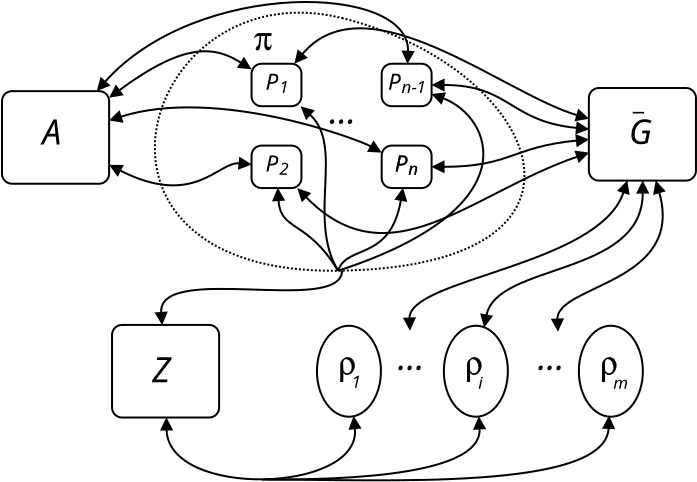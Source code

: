 <?xml version="1.0" encoding="UTF-8"?>
<dia:diagram xmlns:dia="http://www.lysator.liu.se/~alla/dia/">
  <dia:layer name="Fondo" visible="true" active="true">
    <dia:object type="Standard - Beziergon" version="0" id="O0">
      <dia:attribute name="obj_pos">
        <dia:point val="12.65,6.768"/>
      </dia:attribute>
      <dia:attribute name="obj_bb">
        <dia:rectangle val="3.257,6.452;21.838,19.458"/>
      </dia:attribute>
      <dia:attribute name="bez_points">
        <dia:point val="12.65,6.768"/>
        <dia:point val="22.58,9.218"/>
        <dia:point val="26.97,19.206"/>
        <dia:point val="12.47,19.406"/>
        <dia:point val="-2.03,19.606"/>
        <dia:point val="2.72,4.318"/>
      </dia:attribute>
      <dia:attribute name="corner_types">
        <dia:enum val="139472688"/>
        <dia:enum val="0"/>
        <dia:enum val="0"/>
      </dia:attribute>
      <dia:attribute name="line_width">
        <dia:real val="0.1"/>
      </dia:attribute>
      <dia:attribute name="show_background">
        <dia:boolean val="false"/>
      </dia:attribute>
      <dia:attribute name="line_style">
        <dia:enum val="4"/>
      </dia:attribute>
    </dia:object>
    <dia:object type="Standard - Text" version="1" id="O1">
      <dia:attribute name="obj_pos">
        <dia:point val="8.252,8.367"/>
      </dia:attribute>
      <dia:attribute name="obj_bb">
        <dia:rectangle val="8.252,6.664;9.182,8.739"/>
      </dia:attribute>
      <dia:attribute name="text">
        <dia:composite type="text">
          <dia:attribute name="string">
            <dia:string>#p#</dia:string>
          </dia:attribute>
          <dia:attribute name="font">
            <dia:font family="Symbol" style="0" name="Courier"/>
          </dia:attribute>
          <dia:attribute name="height">
            <dia:real val="2.117"/>
          </dia:attribute>
          <dia:attribute name="pos">
            <dia:point val="8.252,8.367"/>
          </dia:attribute>
          <dia:attribute name="color">
            <dia:color val="#000000"/>
          </dia:attribute>
          <dia:attribute name="alignment">
            <dia:enum val="0"/>
          </dia:attribute>
        </dia:composite>
      </dia:attribute>
      <dia:attribute name="valign">
        <dia:enum val="3"/>
      </dia:attribute>
    </dia:object>
    <dia:group>
      <dia:object type="Standard - Text" version="1" id="O2">
        <dia:attribute name="obj_pos">
          <dia:point val="3.173,24.979"/>
        </dia:attribute>
        <dia:attribute name="obj_bb">
          <dia:rectangle val="3.173,23.661;4.441,26.601"/>
        </dia:attribute>
        <dia:attribute name="text">
          <dia:composite type="text">
            <dia:attribute name="string">
              <dia:string>#Z#</dia:string>
            </dia:attribute>
            <dia:attribute name="font">
              <dia:font family="LMMathSymbols9" style="8" name="Courier"/>
            </dia:attribute>
            <dia:attribute name="height">
              <dia:real val="2.117"/>
            </dia:attribute>
            <dia:attribute name="pos">
              <dia:point val="3.173,24.979"/>
            </dia:attribute>
            <dia:attribute name="color">
              <dia:color val="#000000"/>
            </dia:attribute>
            <dia:attribute name="alignment">
              <dia:enum val="0"/>
            </dia:attribute>
          </dia:composite>
        </dia:attribute>
        <dia:attribute name="valign">
          <dia:enum val="3"/>
        </dia:attribute>
      </dia:object>
      <dia:object type="Standard - Box" version="0" id="O3">
        <dia:attribute name="obj_pos">
          <dia:point val="1.166,22.116"/>
        </dia:attribute>
        <dia:attribute name="obj_bb">
          <dia:rectangle val="1.116,22.066;6.571,26.796"/>
        </dia:attribute>
        <dia:attribute name="elem_corner">
          <dia:point val="1.166,22.116"/>
        </dia:attribute>
        <dia:attribute name="elem_width">
          <dia:real val="5.355"/>
        </dia:attribute>
        <dia:attribute name="elem_height">
          <dia:real val="4.63"/>
        </dia:attribute>
        <dia:attribute name="border_width">
          <dia:real val="0.1"/>
        </dia:attribute>
        <dia:attribute name="show_background">
          <dia:boolean val="false"/>
        </dia:attribute>
        <dia:attribute name="corner_radius">
          <dia:real val="0.5"/>
        </dia:attribute>
      </dia:object>
    </dia:group>
    <dia:object type="Standard - BezierLine" version="0" id="O4">
      <dia:attribute name="obj_pos">
        <dia:point val="9.39,10.118"/>
      </dia:attribute>
      <dia:attribute name="obj_bb">
        <dia:rectangle val="1.0,8.466;8.162,10.792"/>
      </dia:attribute>
      <dia:attribute name="bez_points">
        <dia:point val="9.39,10.118"/>
        <dia:point val="7.62,9.006"/>
        <dia:point val="2.112,9.95"/>
        <dia:point val="-1.657,12.741"/>
      </dia:attribute>
      <dia:attribute name="corner_types">
        <dia:enum val="0"/>
        <dia:enum val="0"/>
      </dia:attribute>
      <dia:attribute name="start_arrow">
        <dia:enum val="3"/>
      </dia:attribute>
      <dia:attribute name="start_arrow_length">
        <dia:real val="0.5"/>
      </dia:attribute>
      <dia:attribute name="start_arrow_width">
        <dia:real val="0.5"/>
      </dia:attribute>
      <dia:attribute name="end_arrow">
        <dia:enum val="3"/>
      </dia:attribute>
      <dia:attribute name="end_arrow_length">
        <dia:real val="0.5"/>
      </dia:attribute>
      <dia:attribute name="end_arrow_width">
        <dia:real val="0.5"/>
      </dia:attribute>
      <dia:connections>
        <dia:connection handle="0" to="O10" connection="8"/>
        <dia:connection handle="3" to="O27" connection="8"/>
      </dia:connections>
    </dia:object>
    <dia:object type="Standard - BezierLine" version="0" id="O5">
      <dia:attribute name="obj_pos">
        <dia:point val="-1.657,12.741"/>
      </dia:attribute>
      <dia:attribute name="obj_bb">
        <dia:rectangle val="1.006,11.268;14.668,13.54"/>
      </dia:attribute>
      <dia:attribute name="bez_points">
        <dia:point val="-1.657,12.741"/>
        <dia:point val="3.663,11.05"/>
        <dia:point val="14.77,13.568"/>
        <dia:point val="15.897,14.211"/>
      </dia:attribute>
      <dia:attribute name="corner_types">
        <dia:enum val="0"/>
        <dia:enum val="0"/>
      </dia:attribute>
      <dia:attribute name="start_arrow">
        <dia:enum val="3"/>
      </dia:attribute>
      <dia:attribute name="start_arrow_length">
        <dia:real val="0.5"/>
      </dia:attribute>
      <dia:attribute name="start_arrow_width">
        <dia:real val="0.5"/>
      </dia:attribute>
      <dia:attribute name="end_arrow">
        <dia:enum val="3"/>
      </dia:attribute>
      <dia:attribute name="end_arrow_length">
        <dia:real val="0.5"/>
      </dia:attribute>
      <dia:attribute name="end_arrow_width">
        <dia:real val="0.5"/>
      </dia:attribute>
      <dia:connections>
        <dia:connection handle="0" to="O27" connection="8"/>
        <dia:connection handle="3" to="O21" connection="8"/>
      </dia:connections>
    </dia:object>
    <dia:object type="Standard - BezierLine" version="0" id="O6">
      <dia:attribute name="obj_pos">
        <dia:point val="9.39,14.211"/>
      </dia:attribute>
      <dia:attribute name="obj_bb">
        <dia:rectangle val="1.003,14.03;8.147,15.104"/>
      </dia:attribute>
      <dia:attribute name="bez_points">
        <dia:point val="9.39,14.211"/>
        <dia:point val="7.77,14.056"/>
        <dia:point val="2.57,14.906"/>
        <dia:point val="-1.657,12.741"/>
      </dia:attribute>
      <dia:attribute name="corner_types">
        <dia:enum val="0"/>
        <dia:enum val="0"/>
      </dia:attribute>
      <dia:attribute name="start_arrow">
        <dia:enum val="3"/>
      </dia:attribute>
      <dia:attribute name="start_arrow_length">
        <dia:real val="0.5"/>
      </dia:attribute>
      <dia:attribute name="start_arrow_width">
        <dia:real val="0.5"/>
      </dia:attribute>
      <dia:attribute name="end_arrow">
        <dia:enum val="3"/>
      </dia:attribute>
      <dia:attribute name="end_arrow_length">
        <dia:real val="0.5"/>
      </dia:attribute>
      <dia:attribute name="end_arrow_width">
        <dia:real val="0.5"/>
      </dia:attribute>
      <dia:connections>
        <dia:connection handle="0" to="O13" connection="8"/>
        <dia:connection handle="3" to="O27" connection="8"/>
      </dia:connections>
    </dia:object>
    <dia:object type="Standard - Text" version="1" id="O7">
      <dia:attribute name="obj_pos">
        <dia:point val="12.033,12.075"/>
      </dia:attribute>
      <dia:attribute name="obj_bb">
        <dia:rectangle val="12.033,10.805;13.413,12.5"/>
      </dia:attribute>
      <dia:attribute name="text">
        <dia:composite type="text">
          <dia:attribute name="string">
            <dia:string>#...#</dia:string>
          </dia:attribute>
          <dia:attribute name="font">
            <dia:font family="LMMathItalic12" style="8" name="Courier"/>
          </dia:attribute>
          <dia:attribute name="height">
            <dia:real val="2.117"/>
          </dia:attribute>
          <dia:attribute name="pos">
            <dia:point val="12.033,12.075"/>
          </dia:attribute>
          <dia:attribute name="color">
            <dia:color val="#000000"/>
          </dia:attribute>
          <dia:attribute name="alignment">
            <dia:enum val="0"/>
          </dia:attribute>
        </dia:composite>
      </dia:attribute>
      <dia:attribute name="valign">
        <dia:enum val="3"/>
      </dia:attribute>
    </dia:object>
    <dia:group>
      <dia:group>
        <dia:object type="Standard - Text" version="1" id="O8">
          <dia:attribute name="obj_pos">
            <dia:point val="8.842,10.357"/>
          </dia:attribute>
          <dia:attribute name="obj_bb">
            <dia:rectangle val="8.842,9.51;9.627,10.64"/>
          </dia:attribute>
          <dia:attribute name="text">
            <dia:composite type="text">
              <dia:attribute name="string">
                <dia:string>#P#</dia:string>
              </dia:attribute>
              <dia:attribute name="font">
                <dia:font family="LMMathItalic12" style="8" name="Courier"/>
              </dia:attribute>
              <dia:attribute name="height">
                <dia:real val="1.411"/>
              </dia:attribute>
              <dia:attribute name="pos">
                <dia:point val="8.842,10.357"/>
              </dia:attribute>
              <dia:attribute name="color">
                <dia:color val="#000000"/>
              </dia:attribute>
              <dia:attribute name="alignment">
                <dia:enum val="0"/>
              </dia:attribute>
            </dia:composite>
          </dia:attribute>
          <dia:attribute name="valign">
            <dia:enum val="3"/>
          </dia:attribute>
        </dia:object>
        <dia:object type="Standard - Text" version="1" id="O9">
          <dia:attribute name="obj_pos">
            <dia:point val="9.524,10.514"/>
          </dia:attribute>
          <dia:attribute name="obj_bb">
            <dia:rectangle val="9.524,9.879;9.939,10.726"/>
          </dia:attribute>
          <dia:attribute name="text">
            <dia:composite type="text">
              <dia:attribute name="string">
                <dia:string>#1#</dia:string>
              </dia:attribute>
              <dia:attribute name="font">
                <dia:font family="LMMathItalic12" style="8" name="Courier"/>
              </dia:attribute>
              <dia:attribute name="height">
                <dia:real val="1.058"/>
              </dia:attribute>
              <dia:attribute name="pos">
                <dia:point val="9.524,10.514"/>
              </dia:attribute>
              <dia:attribute name="color">
                <dia:color val="#000000"/>
              </dia:attribute>
              <dia:attribute name="alignment">
                <dia:enum val="0"/>
              </dia:attribute>
            </dia:composite>
          </dia:attribute>
          <dia:attribute name="valign">
            <dia:enum val="3"/>
          </dia:attribute>
        </dia:object>
      </dia:group>
      <dia:object type="Standard - Box" version="0" id="O10">
        <dia:attribute name="obj_pos">
          <dia:point val="8.142,9.057"/>
        </dia:attribute>
        <dia:attribute name="obj_bb">
          <dia:rectangle val="8.092,9.007;10.688,11.229"/>
        </dia:attribute>
        <dia:attribute name="elem_corner">
          <dia:point val="8.142,9.057"/>
        </dia:attribute>
        <dia:attribute name="elem_width">
          <dia:real val="2.496"/>
        </dia:attribute>
        <dia:attribute name="elem_height">
          <dia:real val="2.123"/>
        </dia:attribute>
        <dia:attribute name="border_width">
          <dia:real val="0.1"/>
        </dia:attribute>
        <dia:attribute name="show_background">
          <dia:boolean val="false"/>
        </dia:attribute>
        <dia:attribute name="corner_radius">
          <dia:real val="0.5"/>
        </dia:attribute>
      </dia:object>
    </dia:group>
    <dia:group>
      <dia:group>
        <dia:object type="Standard - Text" version="1" id="O11">
          <dia:attribute name="obj_pos">
            <dia:point val="8.842,14.45"/>
          </dia:attribute>
          <dia:attribute name="obj_bb">
            <dia:rectangle val="8.842,13.602;9.627,14.732"/>
          </dia:attribute>
          <dia:attribute name="text">
            <dia:composite type="text">
              <dia:attribute name="string">
                <dia:string>#P#</dia:string>
              </dia:attribute>
              <dia:attribute name="font">
                <dia:font family="LMMathItalic12" style="8" name="Courier"/>
              </dia:attribute>
              <dia:attribute name="height">
                <dia:real val="1.411"/>
              </dia:attribute>
              <dia:attribute name="pos">
                <dia:point val="8.842,14.45"/>
              </dia:attribute>
              <dia:attribute name="color">
                <dia:color val="#000000"/>
              </dia:attribute>
              <dia:attribute name="alignment">
                <dia:enum val="0"/>
              </dia:attribute>
            </dia:composite>
          </dia:attribute>
          <dia:attribute name="valign">
            <dia:enum val="3"/>
          </dia:attribute>
        </dia:object>
        <dia:object type="Standard - Text" version="1" id="O12">
          <dia:attribute name="obj_pos">
            <dia:point val="9.524,14.607"/>
          </dia:attribute>
          <dia:attribute name="obj_bb">
            <dia:rectangle val="9.524,13.972;9.939,14.819"/>
          </dia:attribute>
          <dia:attribute name="text">
            <dia:composite type="text">
              <dia:attribute name="string">
                <dia:string>#2#</dia:string>
              </dia:attribute>
              <dia:attribute name="font">
                <dia:font family="LMMathItalic12" style="8" name="Courier"/>
              </dia:attribute>
              <dia:attribute name="height">
                <dia:real val="1.058"/>
              </dia:attribute>
              <dia:attribute name="pos">
                <dia:point val="9.524,14.607"/>
              </dia:attribute>
              <dia:attribute name="color">
                <dia:color val="#000000"/>
              </dia:attribute>
              <dia:attribute name="alignment">
                <dia:enum val="0"/>
              </dia:attribute>
            </dia:composite>
          </dia:attribute>
          <dia:attribute name="valign">
            <dia:enum val="3"/>
          </dia:attribute>
        </dia:object>
      </dia:group>
      <dia:object type="Standard - Box" version="0" id="O13">
        <dia:attribute name="obj_pos">
          <dia:point val="8.142,13.149"/>
        </dia:attribute>
        <dia:attribute name="obj_bb">
          <dia:rectangle val="8.092,13.099;10.688,15.322"/>
        </dia:attribute>
        <dia:attribute name="elem_corner">
          <dia:point val="8.142,13.149"/>
        </dia:attribute>
        <dia:attribute name="elem_width">
          <dia:real val="2.496"/>
        </dia:attribute>
        <dia:attribute name="elem_height">
          <dia:real val="2.123"/>
        </dia:attribute>
        <dia:attribute name="border_width">
          <dia:real val="0.1"/>
        </dia:attribute>
        <dia:attribute name="show_background">
          <dia:boolean val="false"/>
        </dia:attribute>
        <dia:attribute name="corner_radius">
          <dia:real val="0.5"/>
        </dia:attribute>
      </dia:object>
    </dia:group>
    <dia:group>
      <dia:group>
        <dia:object type="Standard - Text" version="1" id="O14">
          <dia:attribute name="obj_pos">
            <dia:point val="14.963,10.357"/>
          </dia:attribute>
          <dia:attribute name="obj_bb">
            <dia:rectangle val="14.963,9.51;15.748,10.64"/>
          </dia:attribute>
          <dia:attribute name="text">
            <dia:composite type="text">
              <dia:attribute name="string">
                <dia:string>#P#</dia:string>
              </dia:attribute>
              <dia:attribute name="font">
                <dia:font family="LMMathItalic12" style="8" name="Courier"/>
              </dia:attribute>
              <dia:attribute name="height">
                <dia:real val="1.411"/>
              </dia:attribute>
              <dia:attribute name="pos">
                <dia:point val="14.963,10.357"/>
              </dia:attribute>
              <dia:attribute name="color">
                <dia:color val="#000000"/>
              </dia:attribute>
              <dia:attribute name="alignment">
                <dia:enum val="0"/>
              </dia:attribute>
            </dia:composite>
          </dia:attribute>
          <dia:attribute name="valign">
            <dia:enum val="3"/>
          </dia:attribute>
        </dia:object>
        <dia:object type="Standard - Text" version="1" id="O15">
          <dia:attribute name="obj_pos">
            <dia:point val="15.645,10.514"/>
          </dia:attribute>
          <dia:attribute name="obj_bb">
            <dia:rectangle val="15.645,9.726;16.86,10.726"/>
          </dia:attribute>
          <dia:attribute name="text">
            <dia:composite type="text">
              <dia:attribute name="string">
                <dia:string>#n-1#</dia:string>
              </dia:attribute>
              <dia:attribute name="font">
                <dia:font family="LMMathItalic12" style="8" name="Courier"/>
              </dia:attribute>
              <dia:attribute name="height">
                <dia:real val="1.058"/>
              </dia:attribute>
              <dia:attribute name="pos">
                <dia:point val="15.645,10.514"/>
              </dia:attribute>
              <dia:attribute name="color">
                <dia:color val="#000000"/>
              </dia:attribute>
              <dia:attribute name="alignment">
                <dia:enum val="0"/>
              </dia:attribute>
            </dia:composite>
          </dia:attribute>
          <dia:attribute name="valign">
            <dia:enum val="3"/>
          </dia:attribute>
        </dia:object>
      </dia:group>
      <dia:object type="Standard - Box" version="0" id="O16">
        <dia:attribute name="obj_pos">
          <dia:point val="14.649,9.057"/>
        </dia:attribute>
        <dia:attribute name="obj_bb">
          <dia:rectangle val="14.599,9.007;17.195,11.229"/>
        </dia:attribute>
        <dia:attribute name="elem_corner">
          <dia:point val="14.649,9.057"/>
        </dia:attribute>
        <dia:attribute name="elem_width">
          <dia:real val="2.496"/>
        </dia:attribute>
        <dia:attribute name="elem_height">
          <dia:real val="2.123"/>
        </dia:attribute>
        <dia:attribute name="border_width">
          <dia:real val="0.1"/>
        </dia:attribute>
        <dia:attribute name="show_background">
          <dia:boolean val="false"/>
        </dia:attribute>
        <dia:attribute name="corner_radius">
          <dia:real val="0.5"/>
        </dia:attribute>
      </dia:object>
    </dia:group>
    <dia:group>
      <dia:group>
        <dia:object type="Standard - Text" version="1" id="O17">
          <dia:attribute name="obj_pos">
            <dia:point val="15.298,14.45"/>
          </dia:attribute>
          <dia:attribute name="obj_bb">
            <dia:rectangle val="15.298,13.602;16.083,14.732"/>
          </dia:attribute>
          <dia:attribute name="text">
            <dia:composite type="text">
              <dia:attribute name="string">
                <dia:string>#P#</dia:string>
              </dia:attribute>
              <dia:attribute name="font">
                <dia:font family="LMMathItalic12" style="8" name="Courier"/>
              </dia:attribute>
              <dia:attribute name="height">
                <dia:real val="1.411"/>
              </dia:attribute>
              <dia:attribute name="pos">
                <dia:point val="15.298,14.45"/>
              </dia:attribute>
              <dia:attribute name="color">
                <dia:color val="#000000"/>
              </dia:attribute>
              <dia:attribute name="alignment">
                <dia:enum val="0"/>
              </dia:attribute>
            </dia:composite>
          </dia:attribute>
          <dia:attribute name="valign">
            <dia:enum val="3"/>
          </dia:attribute>
        </dia:object>
        <dia:object type="Standard - Text" version="1" id="O18">
          <dia:attribute name="obj_pos">
            <dia:point val="15.98,14.607"/>
          </dia:attribute>
          <dia:attribute name="obj_bb">
            <dia:rectangle val="15.98,13.972;16.476,14.819"/>
          </dia:attribute>
          <dia:attribute name="text">
            <dia:composite type="text">
              <dia:attribute name="string">
                <dia:string>#n#</dia:string>
              </dia:attribute>
              <dia:attribute name="font">
                <dia:font family="LMMathItalic12" style="8" name="Courier"/>
              </dia:attribute>
              <dia:attribute name="height">
                <dia:real val="1.058"/>
              </dia:attribute>
              <dia:attribute name="pos">
                <dia:point val="15.98,14.607"/>
              </dia:attribute>
              <dia:attribute name="color">
                <dia:color val="#000000"/>
              </dia:attribute>
              <dia:attribute name="alignment">
                <dia:enum val="0"/>
              </dia:attribute>
            </dia:composite>
          </dia:attribute>
          <dia:attribute name="valign">
            <dia:enum val="3"/>
          </dia:attribute>
        </dia:object>
        <dia:object type="Standard - Text" version="1" id="O19">
          <dia:attribute name="obj_pos">
            <dia:point val="15.298,14.45"/>
          </dia:attribute>
          <dia:attribute name="obj_bb">
            <dia:rectangle val="15.298,13.602;16.083,14.732"/>
          </dia:attribute>
          <dia:attribute name="text">
            <dia:composite type="text">
              <dia:attribute name="string">
                <dia:string>#P#</dia:string>
              </dia:attribute>
              <dia:attribute name="font">
                <dia:font family="LMMathItalic12" style="8" name="Courier"/>
              </dia:attribute>
              <dia:attribute name="height">
                <dia:real val="1.411"/>
              </dia:attribute>
              <dia:attribute name="pos">
                <dia:point val="15.298,14.45"/>
              </dia:attribute>
              <dia:attribute name="color">
                <dia:color val="#000000"/>
              </dia:attribute>
              <dia:attribute name="alignment">
                <dia:enum val="0"/>
              </dia:attribute>
            </dia:composite>
          </dia:attribute>
          <dia:attribute name="valign">
            <dia:enum val="3"/>
          </dia:attribute>
        </dia:object>
        <dia:object type="Standard - Text" version="1" id="O20">
          <dia:attribute name="obj_pos">
            <dia:point val="15.98,14.607"/>
          </dia:attribute>
          <dia:attribute name="obj_bb">
            <dia:rectangle val="15.98,13.972;16.476,14.819"/>
          </dia:attribute>
          <dia:attribute name="text">
            <dia:composite type="text">
              <dia:attribute name="string">
                <dia:string>#n#</dia:string>
              </dia:attribute>
              <dia:attribute name="font">
                <dia:font family="LMMathItalic12" style="8" name="Courier"/>
              </dia:attribute>
              <dia:attribute name="height">
                <dia:real val="1.058"/>
              </dia:attribute>
              <dia:attribute name="pos">
                <dia:point val="15.98,14.607"/>
              </dia:attribute>
              <dia:attribute name="color">
                <dia:color val="#000000"/>
              </dia:attribute>
              <dia:attribute name="alignment">
                <dia:enum val="0"/>
              </dia:attribute>
            </dia:composite>
          </dia:attribute>
          <dia:attribute name="valign">
            <dia:enum val="3"/>
          </dia:attribute>
        </dia:object>
      </dia:group>
      <dia:object type="Standard - Box" version="0" id="O21">
        <dia:attribute name="obj_pos">
          <dia:point val="14.649,13.149"/>
        </dia:attribute>
        <dia:attribute name="obj_bb">
          <dia:rectangle val="14.599,13.099;17.195,15.322"/>
        </dia:attribute>
        <dia:attribute name="elem_corner">
          <dia:point val="14.649,13.149"/>
        </dia:attribute>
        <dia:attribute name="elem_width">
          <dia:real val="2.496"/>
        </dia:attribute>
        <dia:attribute name="elem_height">
          <dia:real val="2.123"/>
        </dia:attribute>
        <dia:attribute name="border_width">
          <dia:real val="0.1"/>
        </dia:attribute>
        <dia:attribute name="show_background">
          <dia:boolean val="false"/>
        </dia:attribute>
        <dia:attribute name="corner_radius">
          <dia:real val="0.5"/>
        </dia:attribute>
      </dia:object>
    </dia:group>
    <dia:object type="Standard - BezierLine" version="0" id="O22">
      <dia:attribute name="obj_pos">
        <dia:point val="9.39,14.211"/>
      </dia:attribute>
      <dia:attribute name="obj_bb">
        <dia:rectangle val="9.405,15.269;12.539,19.475"/>
      </dia:attribute>
      <dia:attribute name="bez_points">
        <dia:point val="9.39,14.211"/>
        <dia:point val="9.52,16.356"/>
        <dia:point val="10.893,16.806"/>
        <dia:point val="12.47,19.406"/>
      </dia:attribute>
      <dia:attribute name="corner_types">
        <dia:enum val="0"/>
        <dia:enum val="0"/>
      </dia:attribute>
      <dia:attribute name="start_arrow">
        <dia:enum val="3"/>
      </dia:attribute>
      <dia:attribute name="start_arrow_length">
        <dia:real val="0.5"/>
      </dia:attribute>
      <dia:attribute name="start_arrow_width">
        <dia:real val="0.5"/>
      </dia:attribute>
      <dia:connections>
        <dia:connection handle="0" to="O13" connection="8"/>
        <dia:connection handle="3" to="O0" connection="2"/>
      </dia:connections>
    </dia:object>
    <dia:object type="Standard - BezierLine" version="0" id="O23">
      <dia:attribute name="obj_pos">
        <dia:point val="9.39,10.118"/>
      </dia:attribute>
      <dia:attribute name="obj_bb">
        <dia:rectangle val="10.57,11.159;12.539,19.475"/>
      </dia:attribute>
      <dia:attribute name="bez_points">
        <dia:point val="9.39,10.118"/>
        <dia:point val="11.562,12.05"/>
        <dia:point val="10.893,16.806"/>
        <dia:point val="12.47,19.406"/>
      </dia:attribute>
      <dia:attribute name="corner_types">
        <dia:enum val="0"/>
        <dia:enum val="0"/>
      </dia:attribute>
      <dia:attribute name="start_arrow">
        <dia:enum val="3"/>
      </dia:attribute>
      <dia:attribute name="start_arrow_length">
        <dia:real val="0.5"/>
      </dia:attribute>
      <dia:attribute name="start_arrow_width">
        <dia:real val="0.5"/>
      </dia:attribute>
      <dia:connections>
        <dia:connection handle="0" to="O10" connection="8"/>
        <dia:connection handle="3" to="O0" connection="2"/>
      </dia:connections>
    </dia:object>
    <dia:object type="Standard - BezierLine" version="0" id="O24">
      <dia:attribute name="obj_pos">
        <dia:point val="12.47,19.406"/>
      </dia:attribute>
      <dia:attribute name="obj_bb">
        <dia:rectangle val="12.407,15.264;15.764,19.469"/>
      </dia:attribute>
      <dia:attribute name="bez_points">
        <dia:point val="12.47,19.406"/>
        <dia:point val="12.92,18.056"/>
        <dia:point val="15.27,17.856"/>
        <dia:point val="15.897,14.211"/>
      </dia:attribute>
      <dia:attribute name="corner_types">
        <dia:enum val="0"/>
        <dia:enum val="0"/>
      </dia:attribute>
      <dia:attribute name="end_arrow">
        <dia:enum val="3"/>
      </dia:attribute>
      <dia:attribute name="end_arrow_length">
        <dia:real val="0.5"/>
      </dia:attribute>
      <dia:attribute name="end_arrow_width">
        <dia:real val="0.5"/>
      </dia:attribute>
      <dia:connections>
        <dia:connection handle="0" to="O0" connection="2"/>
        <dia:connection handle="3" to="O21" connection="8"/>
      </dia:connections>
    </dia:object>
    <dia:object type="Standard - BezierLine" version="0" id="O25">
      <dia:attribute name="obj_pos">
        <dia:point val="15.897,10.118"/>
      </dia:attribute>
      <dia:attribute name="obj_bb">
        <dia:rectangle val="12.407,10.527;19.689,19.469"/>
      </dia:attribute>
      <dia:attribute name="bez_points">
        <dia:point val="15.897,10.118"/>
        <dia:point val="18.87,11.206"/>
        <dia:point val="22.17,16.256"/>
        <dia:point val="12.47,19.406"/>
      </dia:attribute>
      <dia:attribute name="corner_types">
        <dia:enum val="0"/>
        <dia:enum val="0"/>
      </dia:attribute>
      <dia:attribute name="start_arrow">
        <dia:enum val="3"/>
      </dia:attribute>
      <dia:attribute name="start_arrow_length">
        <dia:real val="0.5"/>
      </dia:attribute>
      <dia:attribute name="start_arrow_width">
        <dia:real val="0.5"/>
      </dia:attribute>
      <dia:connections>
        <dia:connection handle="0" to="O16" connection="8"/>
        <dia:connection handle="3" to="O0" connection="2"/>
      </dia:connections>
    </dia:object>
    <dia:group>
      <dia:object type="Standard - Text" version="1" id="O26">
        <dia:attribute name="obj_pos">
          <dia:point val="-2.328,13.089"/>
        </dia:attribute>
        <dia:attribute name="obj_bb">
          <dia:rectangle val="-2.328,11.771;-0.938,14.711"/>
        </dia:attribute>
        <dia:attribute name="text">
          <dia:composite type="text">
            <dia:attribute name="string">
              <dia:string>#A#</dia:string>
            </dia:attribute>
            <dia:attribute name="font">
              <dia:font family="LMMathSymbols9" style="8" name="Courier"/>
            </dia:attribute>
            <dia:attribute name="height">
              <dia:real val="2.117"/>
            </dia:attribute>
            <dia:attribute name="pos">
              <dia:point val="-2.328,13.089"/>
            </dia:attribute>
            <dia:attribute name="color">
              <dia:color val="#000000"/>
            </dia:attribute>
            <dia:attribute name="alignment">
              <dia:enum val="0"/>
            </dia:attribute>
          </dia:composite>
        </dia:attribute>
        <dia:attribute name="valign">
          <dia:enum val="3"/>
        </dia:attribute>
      </dia:object>
      <dia:object type="Standard - Box" version="0" id="O27">
        <dia:attribute name="obj_pos">
          <dia:point val="-4.335,10.426"/>
        </dia:attribute>
        <dia:attribute name="obj_bb">
          <dia:rectangle val="-4.385,10.376;1.07,15.106"/>
        </dia:attribute>
        <dia:attribute name="elem_corner">
          <dia:point val="-4.335,10.426"/>
        </dia:attribute>
        <dia:attribute name="elem_width">
          <dia:real val="5.355"/>
        </dia:attribute>
        <dia:attribute name="elem_height">
          <dia:real val="4.63"/>
        </dia:attribute>
        <dia:attribute name="border_width">
          <dia:real val="0.1"/>
        </dia:attribute>
        <dia:attribute name="show_background">
          <dia:boolean val="false"/>
        </dia:attribute>
        <dia:attribute name="corner_radius">
          <dia:real val="0.5"/>
        </dia:attribute>
      </dia:object>
    </dia:group>
    <dia:object type="Standard - BezierLine" version="0" id="O28">
      <dia:attribute name="obj_pos">
        <dia:point val="15.897,10.118"/>
      </dia:attribute>
      <dia:attribute name="obj_bb">
        <dia:rectangle val="0.374,6.045;15.996,10.447"/>
      </dia:attribute>
      <dia:attribute name="bez_points">
        <dia:point val="15.897,10.118"/>
        <dia:point val="16.062,6.15"/>
        <dia:point val="3.312,7.15"/>
        <dia:point val="-1.657,12.741"/>
      </dia:attribute>
      <dia:attribute name="corner_types">
        <dia:enum val="0"/>
        <dia:enum val="0"/>
      </dia:attribute>
      <dia:attribute name="start_arrow">
        <dia:enum val="3"/>
      </dia:attribute>
      <dia:attribute name="start_arrow_length">
        <dia:real val="0.5"/>
      </dia:attribute>
      <dia:attribute name="start_arrow_width">
        <dia:real val="0.5"/>
      </dia:attribute>
      <dia:attribute name="end_arrow">
        <dia:enum val="3"/>
      </dia:attribute>
      <dia:attribute name="end_arrow_length">
        <dia:real val="0.5"/>
      </dia:attribute>
      <dia:attribute name="end_arrow_width">
        <dia:real val="0.5"/>
      </dia:attribute>
      <dia:connections>
        <dia:connection handle="0" to="O16" connection="8"/>
        <dia:connection handle="3" to="O27" connection="8"/>
      </dia:connections>
    </dia:object>
    <dia:object type="Standard - BezierLine" version="0" id="O29">
      <dia:attribute name="obj_pos">
        <dia:point val="9.39,10.118"/>
      </dia:attribute>
      <dia:attribute name="obj_bb">
        <dia:rectangle val="10.25,7.414;25.019,11.849"/>
      </dia:attribute>
      <dia:attribute name="bez_points">
        <dia:point val="9.39,10.118"/>
        <dia:point val="12.963,5.85"/>
        <dia:point val="23.462,11.35"/>
        <dia:point val="27.685,12.585"/>
      </dia:attribute>
      <dia:attribute name="corner_types">
        <dia:enum val="0"/>
        <dia:enum val="0"/>
      </dia:attribute>
      <dia:attribute name="start_arrow">
        <dia:enum val="3"/>
      </dia:attribute>
      <dia:attribute name="start_arrow_length">
        <dia:real val="0.5"/>
      </dia:attribute>
      <dia:attribute name="start_arrow_width">
        <dia:real val="0.5"/>
      </dia:attribute>
      <dia:attribute name="end_arrow">
        <dia:enum val="3"/>
      </dia:attribute>
      <dia:attribute name="end_arrow_length">
        <dia:real val="0.5"/>
      </dia:attribute>
      <dia:attribute name="end_arrow_width">
        <dia:real val="0.5"/>
      </dia:attribute>
      <dia:connections>
        <dia:connection handle="0" to="O10" connection="8"/>
        <dia:connection handle="3" to="O33" connection="8"/>
      </dia:connections>
    </dia:object>
    <dia:object type="Standard - BezierLine" version="0" id="O30">
      <dia:attribute name="obj_pos">
        <dia:point val="15.897,10.118"/>
      </dia:attribute>
      <dia:attribute name="obj_bb">
        <dia:rectangle val="17.145,10.068;25.012,12.375"/>
      </dia:attribute>
      <dia:attribute name="bez_points">
        <dia:point val="15.897,10.118"/>
        <dia:point val="19.811,10.118"/>
        <dia:point val="23.712,12.2"/>
        <dia:point val="27.685,12.585"/>
      </dia:attribute>
      <dia:attribute name="corner_types">
        <dia:enum val="0"/>
        <dia:enum val="0"/>
      </dia:attribute>
      <dia:attribute name="start_arrow">
        <dia:enum val="3"/>
      </dia:attribute>
      <dia:attribute name="start_arrow_length">
        <dia:real val="0.5"/>
      </dia:attribute>
      <dia:attribute name="start_arrow_width">
        <dia:real val="0.5"/>
      </dia:attribute>
      <dia:attribute name="end_arrow">
        <dia:enum val="3"/>
      </dia:attribute>
      <dia:attribute name="end_arrow_length">
        <dia:real val="0.5"/>
      </dia:attribute>
      <dia:attribute name="end_arrow_width">
        <dia:real val="0.5"/>
      </dia:attribute>
      <dia:connections>
        <dia:connection handle="0" to="O16" connection="8"/>
        <dia:connection handle="3" to="O33" connection="8"/>
      </dia:connections>
    </dia:object>
    <dia:object type="Standard - BezierLine" version="0" id="O31">
      <dia:attribute name="obj_pos">
        <dia:point val="15.897,14.211"/>
      </dia:attribute>
      <dia:attribute name="obj_bb">
        <dia:rectangle val="17.144,12.791;25.012,14.261"/>
      </dia:attribute>
      <dia:attribute name="bez_points">
        <dia:point val="15.897,14.211"/>
        <dia:point val="19.811,14.211"/>
        <dia:point val="23.863,12.95"/>
        <dia:point val="27.685,12.585"/>
      </dia:attribute>
      <dia:attribute name="corner_types">
        <dia:enum val="0"/>
        <dia:enum val="0"/>
      </dia:attribute>
      <dia:attribute name="start_arrow">
        <dia:enum val="3"/>
      </dia:attribute>
      <dia:attribute name="start_arrow_length">
        <dia:real val="0.5"/>
      </dia:attribute>
      <dia:attribute name="start_arrow_width">
        <dia:real val="0.5"/>
      </dia:attribute>
      <dia:attribute name="end_arrow">
        <dia:enum val="3"/>
      </dia:attribute>
      <dia:attribute name="end_arrow_length">
        <dia:real val="0.5"/>
      </dia:attribute>
      <dia:attribute name="end_arrow_width">
        <dia:real val="0.5"/>
      </dia:attribute>
      <dia:connections>
        <dia:connection handle="0" to="O21" connection="8"/>
        <dia:connection handle="3" to="O33" connection="8"/>
      </dia:connections>
    </dia:object>
    <dia:object type="Standard - BezierLine" version="0" id="O32">
      <dia:attribute name="obj_pos">
        <dia:point val="9.39,14.211"/>
      </dia:attribute>
      <dia:attribute name="obj_bb">
        <dia:rectangle val="10.403,13.457;25.021,17.439"/>
      </dia:attribute>
      <dia:attribute name="bez_points">
        <dia:point val="9.39,14.211"/>
        <dia:point val="13.963,18.9"/>
        <dia:point val="21.812,14.6"/>
        <dia:point val="27.685,12.585"/>
      </dia:attribute>
      <dia:attribute name="corner_types">
        <dia:enum val="0"/>
        <dia:enum val="0"/>
      </dia:attribute>
      <dia:attribute name="start_arrow">
        <dia:enum val="3"/>
      </dia:attribute>
      <dia:attribute name="start_arrow_length">
        <dia:real val="0.5"/>
      </dia:attribute>
      <dia:attribute name="start_arrow_width">
        <dia:real val="0.5"/>
      </dia:attribute>
      <dia:attribute name="end_arrow">
        <dia:enum val="3"/>
      </dia:attribute>
      <dia:attribute name="end_arrow_length">
        <dia:real val="0.5"/>
      </dia:attribute>
      <dia:attribute name="end_arrow_width">
        <dia:real val="0.5"/>
      </dia:attribute>
      <dia:connections>
        <dia:connection handle="0" to="O13" connection="8"/>
        <dia:connection handle="3" to="O33" connection="8"/>
      </dia:connections>
    </dia:object>
    <dia:group>
      <dia:object type="Standard - Box" version="0" id="O33">
        <dia:attribute name="obj_pos">
          <dia:point val="25.008,10.27"/>
        </dia:attribute>
        <dia:attribute name="obj_bb">
          <dia:rectangle val="24.957,10.22;30.413,14.95"/>
        </dia:attribute>
        <dia:attribute name="elem_corner">
          <dia:point val="25.008,10.27"/>
        </dia:attribute>
        <dia:attribute name="elem_width">
          <dia:real val="5.355"/>
        </dia:attribute>
        <dia:attribute name="elem_height">
          <dia:real val="4.63"/>
        </dia:attribute>
        <dia:attribute name="border_width">
          <dia:real val="0.1"/>
        </dia:attribute>
        <dia:attribute name="show_background">
          <dia:boolean val="false"/>
        </dia:attribute>
        <dia:attribute name="corner_radius">
          <dia:real val="0.5"/>
        </dia:attribute>
      </dia:object>
      <dia:object type="Standard - Text" version="1" id="O34">
        <dia:attribute name="obj_pos">
          <dia:point val="27.015,13.082"/>
        </dia:attribute>
        <dia:attribute name="obj_bb">
          <dia:rectangle val="27.015,11.765;28.049,14.705"/>
        </dia:attribute>
        <dia:attribute name="text">
          <dia:composite type="text">
            <dia:attribute name="string">
              <dia:string>#G#</dia:string>
            </dia:attribute>
            <dia:attribute name="font">
              <dia:font family="LMMathSymbols9" style="8" name="Courier"/>
            </dia:attribute>
            <dia:attribute name="height">
              <dia:real val="2.117"/>
            </dia:attribute>
            <dia:attribute name="pos">
              <dia:point val="27.015,13.082"/>
            </dia:attribute>
            <dia:attribute name="color">
              <dia:color val="#000000"/>
            </dia:attribute>
            <dia:attribute name="alignment">
              <dia:enum val="0"/>
            </dia:attribute>
          </dia:composite>
        </dia:attribute>
        <dia:attribute name="valign">
          <dia:enum val="3"/>
        </dia:attribute>
      </dia:object>
      <dia:object type="Standard - Text" version="1" id="O35">
        <dia:attribute name="obj_pos">
          <dia:point val="27.202,11.35"/>
        </dia:attribute>
        <dia:attribute name="obj_bb">
          <dia:rectangle val="27.202,10.17;27.862,11.65"/>
        </dia:attribute>
        <dia:attribute name="text">
          <dia:composite type="text">
            <dia:attribute name="string">
              <dia:string>#_#</dia:string>
            </dia:attribute>
            <dia:attribute name="font">
              <dia:font family="sans" style="0" name="Helvetica"/>
            </dia:attribute>
            <dia:attribute name="height">
              <dia:real val="1.588"/>
            </dia:attribute>
            <dia:attribute name="pos">
              <dia:point val="27.202,11.35"/>
            </dia:attribute>
            <dia:attribute name="color">
              <dia:color val="#000000"/>
            </dia:attribute>
            <dia:attribute name="alignment">
              <dia:enum val="0"/>
            </dia:attribute>
          </dia:composite>
        </dia:attribute>
        <dia:attribute name="valign">
          <dia:enum val="3"/>
        </dia:attribute>
      </dia:object>
    </dia:group>
    <dia:object type="Standard - BezierLine" version="0" id="O36">
      <dia:attribute name="obj_pos">
        <dia:point val="12.67,19.406"/>
      </dia:attribute>
      <dia:attribute name="obj_bb">
        <dia:rectangle val="3.614,19.355;12.721,22.12"/>
      </dia:attribute>
      <dia:attribute name="bez_points">
        <dia:point val="12.67,19.406"/>
        <dia:point val="12.613,21.65"/>
        <dia:point val="3.612,21.321"/>
        <dia:point val="3.844,24.431"/>
      </dia:attribute>
      <dia:attribute name="corner_types">
        <dia:enum val="0"/>
        <dia:enum val="0"/>
      </dia:attribute>
      <dia:attribute name="end_arrow">
        <dia:enum val="3"/>
      </dia:attribute>
      <dia:attribute name="end_arrow_length">
        <dia:real val="0.5"/>
      </dia:attribute>
      <dia:attribute name="end_arrow_width">
        <dia:real val="0.5"/>
      </dia:attribute>
      <dia:connections>
        <dia:connection handle="0" to="O0" connection="2"/>
        <dia:connection handle="3" to="O3" connection="8"/>
      </dia:connections>
    </dia:object>
    <dia:object type="Standard - BezierLine" version="0" id="O37">
      <dia:attribute name="obj_pos">
        <dia:point val="3.844,24.431"/>
      </dia:attribute>
      <dia:attribute name="obj_bb">
        <dia:rectangle val="3.833,26.677;13.316,29.75"/>
      </dia:attribute>
      <dia:attribute name="bez_points">
        <dia:point val="3.844,24.431"/>
        <dia:point val="3.913,28.445"/>
        <dia:point val="13.412,28.244"/>
        <dia:point val="13.012,24.431"/>
      </dia:attribute>
      <dia:attribute name="corner_types">
        <dia:enum val="0"/>
        <dia:enum val="0"/>
      </dia:attribute>
      <dia:attribute name="start_arrow">
        <dia:enum val="3"/>
      </dia:attribute>
      <dia:attribute name="start_arrow_length">
        <dia:real val="0.5"/>
      </dia:attribute>
      <dia:attribute name="start_arrow_width">
        <dia:real val="0.5"/>
      </dia:attribute>
      <dia:attribute name="end_arrow">
        <dia:enum val="3"/>
      </dia:attribute>
      <dia:attribute name="end_arrow_length">
        <dia:real val="0.5"/>
      </dia:attribute>
      <dia:attribute name="end_arrow_width">
        <dia:real val="0.5"/>
      </dia:attribute>
      <dia:connections>
        <dia:connection handle="0" to="O3" connection="8"/>
        <dia:connection handle="3" to="O41" connection="8"/>
      </dia:connections>
    </dia:object>
    <dia:group>
      <dia:object type="Standard - Ellipse" version="0" id="O38">
        <dia:attribute name="obj_pos">
          <dia:point val="24.508,22.156"/>
        </dia:attribute>
        <dia:attribute name="obj_bb">
          <dia:rectangle val="24.457,22.106;27.758,26.756"/>
        </dia:attribute>
        <dia:attribute name="elem_corner">
          <dia:point val="24.508,22.156"/>
        </dia:attribute>
        <dia:attribute name="elem_width">
          <dia:real val="3.2"/>
        </dia:attribute>
        <dia:attribute name="elem_height">
          <dia:real val="4.55"/>
        </dia:attribute>
      </dia:object>
      <dia:group>
        <dia:object type="Standard - Text" version="1" id="O39">
          <dia:attribute name="obj_pos">
            <dia:point val="25.57,24.596"/>
          </dia:attribute>
          <dia:attribute name="obj_bb">
            <dia:rectangle val="25.57,22.894;26.5,24.969"/>
          </dia:attribute>
          <dia:attribute name="text">
            <dia:composite type="text">
              <dia:attribute name="string">
                <dia:string>#r#</dia:string>
              </dia:attribute>
              <dia:attribute name="font">
                <dia:font family="Symbol" style="0" name="Courier"/>
              </dia:attribute>
              <dia:attribute name="height">
                <dia:real val="2.117"/>
              </dia:attribute>
              <dia:attribute name="pos">
                <dia:point val="25.57,24.596"/>
              </dia:attribute>
              <dia:attribute name="color">
                <dia:color val="#000000"/>
              </dia:attribute>
              <dia:attribute name="alignment">
                <dia:enum val="0"/>
              </dia:attribute>
            </dia:composite>
          </dia:attribute>
          <dia:attribute name="valign">
            <dia:enum val="3"/>
          </dia:attribute>
        </dia:object>
        <dia:object type="Standard - Text" version="1" id="O40">
          <dia:attribute name="obj_pos">
            <dia:point val="26.23,25.306"/>
          </dia:attribute>
          <dia:attribute name="obj_bb">
            <dia:rectangle val="26.23,24.671;26.955,25.518"/>
          </dia:attribute>
          <dia:attribute name="text">
            <dia:composite type="text">
              <dia:attribute name="string">
                <dia:string>#m#</dia:string>
              </dia:attribute>
              <dia:attribute name="font">
                <dia:font family="LMMathItalic12" style="8" name="Courier"/>
              </dia:attribute>
              <dia:attribute name="height">
                <dia:real val="1.058"/>
              </dia:attribute>
              <dia:attribute name="pos">
                <dia:point val="26.23,25.306"/>
              </dia:attribute>
              <dia:attribute name="color">
                <dia:color val="#000000"/>
              </dia:attribute>
              <dia:attribute name="alignment">
                <dia:enum val="0"/>
              </dia:attribute>
            </dia:composite>
          </dia:attribute>
          <dia:attribute name="valign">
            <dia:enum val="3"/>
          </dia:attribute>
        </dia:object>
      </dia:group>
    </dia:group>
    <dia:group>
      <dia:object type="Standard - Ellipse" version="0" id="O41">
        <dia:attribute name="obj_pos">
          <dia:point val="11.412,22.156"/>
        </dia:attribute>
        <dia:attribute name="obj_bb">
          <dia:rectangle val="11.363,22.106;14.662,26.756"/>
        </dia:attribute>
        <dia:attribute name="elem_corner">
          <dia:point val="11.412,22.156"/>
        </dia:attribute>
        <dia:attribute name="elem_width">
          <dia:real val="3.2"/>
        </dia:attribute>
        <dia:attribute name="elem_height">
          <dia:real val="4.55"/>
        </dia:attribute>
      </dia:object>
      <dia:group>
        <dia:object type="Standard - Text" version="1" id="O42">
          <dia:attribute name="obj_pos">
            <dia:point val="12.475,24.596"/>
          </dia:attribute>
          <dia:attribute name="obj_bb">
            <dia:rectangle val="12.475,22.894;13.405,24.969"/>
          </dia:attribute>
          <dia:attribute name="text">
            <dia:composite type="text">
              <dia:attribute name="string">
                <dia:string>#r#</dia:string>
              </dia:attribute>
              <dia:attribute name="font">
                <dia:font family="Symbol" style="0" name="Courier"/>
              </dia:attribute>
              <dia:attribute name="height">
                <dia:real val="2.117"/>
              </dia:attribute>
              <dia:attribute name="pos">
                <dia:point val="12.475,24.596"/>
              </dia:attribute>
              <dia:attribute name="color">
                <dia:color val="#000000"/>
              </dia:attribute>
              <dia:attribute name="alignment">
                <dia:enum val="0"/>
              </dia:attribute>
            </dia:composite>
          </dia:attribute>
          <dia:attribute name="valign">
            <dia:enum val="3"/>
          </dia:attribute>
        </dia:object>
        <dia:object type="Standard - Text" version="1" id="O43">
          <dia:attribute name="obj_pos">
            <dia:point val="13.135,25.256"/>
          </dia:attribute>
          <dia:attribute name="obj_bb">
            <dia:rectangle val="13.135,24.621;13.55,25.468"/>
          </dia:attribute>
          <dia:attribute name="text">
            <dia:composite type="text">
              <dia:attribute name="string">
                <dia:string>#1#</dia:string>
              </dia:attribute>
              <dia:attribute name="font">
                <dia:font family="LMMathItalic12" style="8" name="Courier"/>
              </dia:attribute>
              <dia:attribute name="height">
                <dia:real val="1.058"/>
              </dia:attribute>
              <dia:attribute name="pos">
                <dia:point val="13.135,25.256"/>
              </dia:attribute>
              <dia:attribute name="color">
                <dia:color val="#000000"/>
              </dia:attribute>
              <dia:attribute name="alignment">
                <dia:enum val="0"/>
              </dia:attribute>
            </dia:composite>
          </dia:attribute>
          <dia:attribute name="valign">
            <dia:enum val="3"/>
          </dia:attribute>
        </dia:object>
      </dia:group>
    </dia:group>
    <dia:group>
      <dia:object type="Standard - Ellipse" version="0" id="O44">
        <dia:attribute name="obj_pos">
          <dia:point val="17.758,22.156"/>
        </dia:attribute>
        <dia:attribute name="obj_bb">
          <dia:rectangle val="17.707,22.106;21.008,26.756"/>
        </dia:attribute>
        <dia:attribute name="elem_corner">
          <dia:point val="17.758,22.156"/>
        </dia:attribute>
        <dia:attribute name="elem_width">
          <dia:real val="3.2"/>
        </dia:attribute>
        <dia:attribute name="elem_height">
          <dia:real val="4.55"/>
        </dia:attribute>
      </dia:object>
      <dia:object type="Standard - Text" version="1" id="O45">
        <dia:attribute name="obj_pos">
          <dia:point val="18.82,24.596"/>
        </dia:attribute>
        <dia:attribute name="obj_bb">
          <dia:rectangle val="18.82,22.894;19.75,24.969"/>
        </dia:attribute>
        <dia:attribute name="text">
          <dia:composite type="text">
            <dia:attribute name="string">
              <dia:string>#r#</dia:string>
            </dia:attribute>
            <dia:attribute name="font">
              <dia:font family="Symbol" style="0" name="Courier"/>
            </dia:attribute>
            <dia:attribute name="height">
              <dia:real val="2.117"/>
            </dia:attribute>
            <dia:attribute name="pos">
              <dia:point val="18.82,24.596"/>
            </dia:attribute>
            <dia:attribute name="color">
              <dia:color val="#000000"/>
            </dia:attribute>
            <dia:attribute name="alignment">
              <dia:enum val="0"/>
            </dia:attribute>
          </dia:composite>
        </dia:attribute>
        <dia:attribute name="valign">
          <dia:enum val="3"/>
        </dia:attribute>
      </dia:object>
      <dia:object type="Standard - Text" version="1" id="O46">
        <dia:attribute name="obj_pos">
          <dia:point val="19.48,25.306"/>
        </dia:attribute>
        <dia:attribute name="obj_bb">
          <dia:rectangle val="19.48,24.671;19.762,25.518"/>
        </dia:attribute>
        <dia:attribute name="text">
          <dia:composite type="text">
            <dia:attribute name="string">
              <dia:string>#i#</dia:string>
            </dia:attribute>
            <dia:attribute name="font">
              <dia:font family="LMMathItalic12" style="8" name="Courier"/>
            </dia:attribute>
            <dia:attribute name="height">
              <dia:real val="1.058"/>
            </dia:attribute>
            <dia:attribute name="pos">
              <dia:point val="19.48,25.306"/>
            </dia:attribute>
            <dia:attribute name="color">
              <dia:color val="#000000"/>
            </dia:attribute>
            <dia:attribute name="alignment">
              <dia:enum val="0"/>
            </dia:attribute>
          </dia:composite>
        </dia:attribute>
        <dia:attribute name="valign">
          <dia:enum val="3"/>
        </dia:attribute>
      </dia:object>
    </dia:group>
    <dia:object type="Standard - Text" version="1" id="O47">
      <dia:attribute name="obj_pos">
        <dia:point val="15.457,24.384"/>
      </dia:attribute>
      <dia:attribute name="obj_bb">
        <dia:rectangle val="15.457,23.114;16.837,24.809"/>
      </dia:attribute>
      <dia:attribute name="text">
        <dia:composite type="text">
          <dia:attribute name="string">
            <dia:string>#...#</dia:string>
          </dia:attribute>
          <dia:attribute name="font">
            <dia:font family="LMMathItalic12" style="8" name="Courier"/>
          </dia:attribute>
          <dia:attribute name="height">
            <dia:real val="2.117"/>
          </dia:attribute>
          <dia:attribute name="pos">
            <dia:point val="15.457,24.384"/>
          </dia:attribute>
          <dia:attribute name="color">
            <dia:color val="#000000"/>
          </dia:attribute>
          <dia:attribute name="alignment">
            <dia:enum val="0"/>
          </dia:attribute>
        </dia:composite>
      </dia:attribute>
      <dia:attribute name="valign">
        <dia:enum val="3"/>
      </dia:attribute>
    </dia:object>
    <dia:object type="Standard - Text" version="1" id="O48">
      <dia:attribute name="obj_pos">
        <dia:point val="22.457,24.384"/>
      </dia:attribute>
      <dia:attribute name="obj_bb">
        <dia:rectangle val="22.457,23.114;23.837,24.809"/>
      </dia:attribute>
      <dia:attribute name="text">
        <dia:composite type="text">
          <dia:attribute name="string">
            <dia:string>#...#</dia:string>
          </dia:attribute>
          <dia:attribute name="font">
            <dia:font family="LMMathItalic12" style="8" name="Courier"/>
          </dia:attribute>
          <dia:attribute name="height">
            <dia:real val="2.117"/>
          </dia:attribute>
          <dia:attribute name="pos">
            <dia:point val="22.457,24.384"/>
          </dia:attribute>
          <dia:attribute name="color">
            <dia:color val="#000000"/>
          </dia:attribute>
          <dia:attribute name="alignment">
            <dia:enum val="0"/>
          </dia:attribute>
        </dia:composite>
      </dia:attribute>
      <dia:attribute name="valign">
        <dia:enum val="3"/>
      </dia:attribute>
    </dia:object>
    <dia:object type="Standard - BezierLine" version="0" id="O49">
      <dia:attribute name="obj_pos">
        <dia:point val="16.062,22.345"/>
      </dia:attribute>
      <dia:attribute name="obj_bb">
        <dia:rectangle val="16.011,14.887;26.977,22.396"/>
      </dia:attribute>
      <dia:attribute name="bez_points">
        <dia:point val="16.062,22.345"/>
        <dia:point val="15.963,19.794"/>
        <dia:point val="26.312,16.794"/>
        <dia:point val="27.685,12.585"/>
      </dia:attribute>
      <dia:attribute name="corner_types">
        <dia:enum val="0"/>
        <dia:enum val="0"/>
      </dia:attribute>
      <dia:attribute name="start_arrow">
        <dia:enum val="3"/>
      </dia:attribute>
      <dia:attribute name="start_arrow_length">
        <dia:real val="0.5"/>
      </dia:attribute>
      <dia:attribute name="start_arrow_width">
        <dia:real val="0.5"/>
      </dia:attribute>
      <dia:attribute name="end_arrow">
        <dia:enum val="3"/>
      </dia:attribute>
      <dia:attribute name="end_arrow_length">
        <dia:real val="0.5"/>
      </dia:attribute>
      <dia:attribute name="end_arrow_width">
        <dia:real val="0.5"/>
      </dia:attribute>
      <dia:connections>
        <dia:connection handle="3" to="O33" connection="8"/>
      </dia:connections>
    </dia:object>
    <dia:object type="Standard - BezierLine" version="0" id="O50">
      <dia:attribute name="obj_pos">
        <dia:point val="19.358,24.431"/>
      </dia:attribute>
      <dia:attribute name="obj_bb">
        <dia:rectangle val="19.725,14.898;27.749,22.244"/>
      </dia:attribute>
      <dia:attribute name="bez_points">
        <dia:point val="19.358,24.431"/>
        <dia:point val="19.962,21.244"/>
        <dia:point val="27.712,17.345"/>
        <dia:point val="27.685,12.585"/>
      </dia:attribute>
      <dia:attribute name="corner_types">
        <dia:enum val="0"/>
        <dia:enum val="0"/>
      </dia:attribute>
      <dia:attribute name="start_arrow">
        <dia:enum val="3"/>
      </dia:attribute>
      <dia:attribute name="start_arrow_length">
        <dia:real val="0.5"/>
      </dia:attribute>
      <dia:attribute name="start_arrow_width">
        <dia:real val="0.5"/>
      </dia:attribute>
      <dia:attribute name="end_arrow">
        <dia:enum val="3"/>
      </dia:attribute>
      <dia:attribute name="end_arrow_length">
        <dia:real val="0.5"/>
      </dia:attribute>
      <dia:attribute name="end_arrow_width">
        <dia:real val="0.5"/>
      </dia:attribute>
      <dia:connections>
        <dia:connection handle="0" to="O44" connection="8"/>
        <dia:connection handle="3" to="O33" connection="8"/>
      </dia:connections>
    </dia:object>
    <dia:object type="Standard - BezierLine" version="0" id="O51">
      <dia:attribute name="obj_pos">
        <dia:point val="23.462,22.395"/>
      </dia:attribute>
      <dia:attribute name="obj_bb">
        <dia:rectangle val="23.41,14.888;28.638,22.447"/>
      </dia:attribute>
      <dia:attribute name="bez_points">
        <dia:point val="23.462,22.395"/>
        <dia:point val="23.363,20.095"/>
        <dia:point val="29.163,17.695"/>
        <dia:point val="27.685,12.585"/>
      </dia:attribute>
      <dia:attribute name="corner_types">
        <dia:enum val="0"/>
        <dia:enum val="0"/>
      </dia:attribute>
      <dia:attribute name="start_arrow">
        <dia:enum val="3"/>
      </dia:attribute>
      <dia:attribute name="start_arrow_length">
        <dia:real val="0.5"/>
      </dia:attribute>
      <dia:attribute name="start_arrow_width">
        <dia:real val="0.5"/>
      </dia:attribute>
      <dia:attribute name="end_arrow">
        <dia:enum val="3"/>
      </dia:attribute>
      <dia:attribute name="end_arrow_length">
        <dia:real val="0.5"/>
      </dia:attribute>
      <dia:attribute name="end_arrow_width">
        <dia:real val="0.5"/>
      </dia:attribute>
      <dia:connections>
        <dia:connection handle="3" to="O33" connection="8"/>
      </dia:connections>
    </dia:object>
    <dia:object type="Standard - BezierLine" version="0" id="O52">
      <dia:attribute name="obj_pos">
        <dia:point val="8.662,29.845"/>
      </dia:attribute>
      <dia:attribute name="obj_bb">
        <dia:rectangle val="8.613,26.692;19.561,29.895"/>
      </dia:attribute>
      <dia:attribute name="bez_points">
        <dia:point val="8.662,29.845"/>
        <dia:point val="11.151,29.845"/>
        <dia:point val="19.562,27.595"/>
        <dia:point val="19.358,24.431"/>
      </dia:attribute>
      <dia:attribute name="corner_types">
        <dia:enum val="0"/>
        <dia:enum val="0"/>
      </dia:attribute>
      <dia:attribute name="end_arrow">
        <dia:enum val="3"/>
      </dia:attribute>
      <dia:attribute name="end_arrow_length">
        <dia:real val="0.5"/>
      </dia:attribute>
      <dia:attribute name="end_arrow_width">
        <dia:real val="0.5"/>
      </dia:attribute>
      <dia:connections>
        <dia:connection handle="3" to="O44" connection="8"/>
      </dia:connections>
    </dia:object>
    <dia:object type="Standard - BezierLine" version="0" id="O53">
      <dia:attribute name="obj_pos">
        <dia:point val="8.912,29.845"/>
      </dia:attribute>
      <dia:attribute name="obj_bb">
        <dia:rectangle val="8.863,26.666;26.07,29.928"/>
      </dia:attribute>
      <dia:attribute name="bez_points">
        <dia:point val="8.912,29.845"/>
        <dia:point val="14.621,29.845"/>
        <dia:point val="25.962,28.145"/>
        <dia:point val="26.108,24.431"/>
      </dia:attribute>
      <dia:attribute name="corner_types">
        <dia:enum val="0"/>
        <dia:enum val="0"/>
      </dia:attribute>
      <dia:attribute name="end_arrow">
        <dia:enum val="3"/>
      </dia:attribute>
      <dia:attribute name="end_arrow_length">
        <dia:real val="0.5"/>
      </dia:attribute>
      <dia:attribute name="end_arrow_width">
        <dia:real val="0.5"/>
      </dia:attribute>
      <dia:connections>
        <dia:connection handle="3" to="O38" connection="8"/>
      </dia:connections>
    </dia:object>
  </dia:layer>
</dia:diagram>
